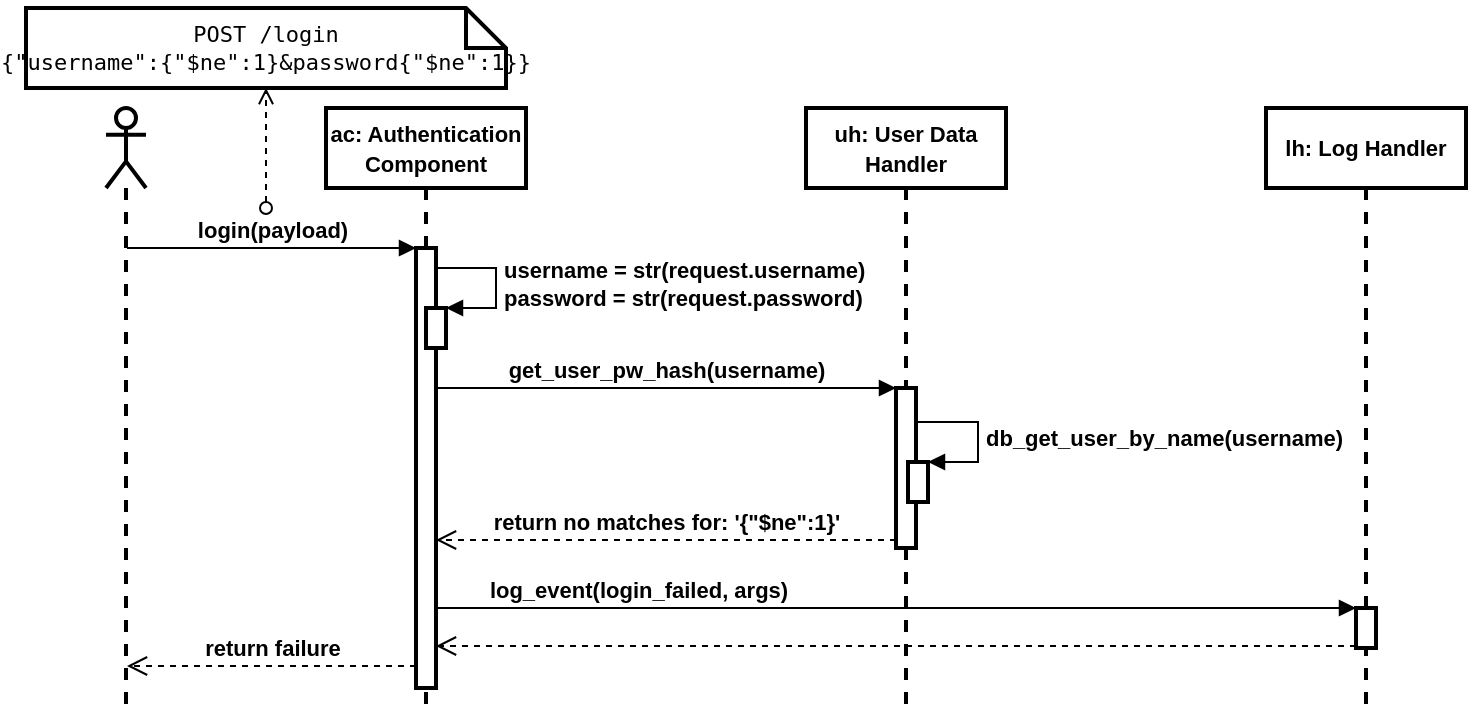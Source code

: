 <mxfile version="15.5.4" type="device"><diagram id="bgoVLGpKSHHcKGjw-SqM" name="Page-1"><mxGraphModel dx="981" dy="512" grid="1" gridSize="10" guides="1" tooltips="1" connect="1" arrows="1" fold="1" page="1" pageScale="1" pageWidth="850" pageHeight="1100" math="0" shadow="0"><root><mxCell id="0"/><mxCell id="1" parent="0"/><mxCell id="Ka3Dw8-RGKCPYXRZ3N8Q-1" value="" style="shape=umlLifeline;participant=umlActor;perimeter=lifelinePerimeter;whiteSpace=wrap;html=1;container=1;collapsible=0;recursiveResize=0;verticalAlign=top;spacingTop=36;outlineConnect=0;strokeWidth=2;" parent="1" vertex="1"><mxGeometry x="170" y="120" width="20" height="300" as="geometry"/></mxCell><mxCell id="Ka3Dw8-RGKCPYXRZ3N8Q-2" value="&lt;font style=&quot;font-size: 11px&quot;&gt;&lt;b&gt;ac: Authentication Component&lt;br&gt;&lt;/b&gt;&lt;/font&gt;" style="shape=umlLifeline;perimeter=lifelinePerimeter;whiteSpace=wrap;html=1;container=1;collapsible=0;recursiveResize=0;outlineConnect=0;strokeWidth=2;" parent="1" vertex="1"><mxGeometry x="280" y="120" width="100" height="300" as="geometry"/></mxCell><mxCell id="Ka3Dw8-RGKCPYXRZ3N8Q-4" value="" style="html=1;points=[];perimeter=orthogonalPerimeter;fontSize=11;strokeWidth=2;" parent="Ka3Dw8-RGKCPYXRZ3N8Q-2" vertex="1"><mxGeometry x="45" y="70" width="10" height="220" as="geometry"/></mxCell><mxCell id="Ka3Dw8-RGKCPYXRZ3N8Q-3" value="&lt;font style=&quot;font-size: 11px&quot;&gt;&lt;b&gt;uh: User Data Handler&lt;br&gt;&lt;/b&gt;&lt;/font&gt;" style="shape=umlLifeline;perimeter=lifelinePerimeter;whiteSpace=wrap;html=1;container=1;collapsible=0;recursiveResize=0;outlineConnect=0;strokeWidth=2;" parent="1" vertex="1"><mxGeometry x="520" y="120" width="100" height="300" as="geometry"/></mxCell><mxCell id="Ka3Dw8-RGKCPYXRZ3N8Q-11" value="" style="html=1;points=[];perimeter=orthogonalPerimeter;fontSize=11;strokeWidth=2;" parent="Ka3Dw8-RGKCPYXRZ3N8Q-3" vertex="1"><mxGeometry x="45" y="140" width="10" height="80" as="geometry"/></mxCell><mxCell id="Ka3Dw8-RGKCPYXRZ3N8Q-16" value="" style="html=1;points=[];perimeter=orthogonalPerimeter;fontSize=11;strokeWidth=2;" parent="Ka3Dw8-RGKCPYXRZ3N8Q-3" vertex="1"><mxGeometry x="51" y="177" width="10" height="20" as="geometry"/></mxCell><mxCell id="Ka3Dw8-RGKCPYXRZ3N8Q-17" value="&lt;b&gt;db_get_user_by_name(username)&lt;/b&gt;" style="edgeStyle=orthogonalEdgeStyle;html=1;align=left;spacingLeft=2;endArrow=block;rounded=0;entryX=1;entryY=0;fontSize=11;" parent="Ka3Dw8-RGKCPYXRZ3N8Q-3" target="Ka3Dw8-RGKCPYXRZ3N8Q-16" edge="1"><mxGeometry relative="1" as="geometry"><mxPoint x="56" y="157.0" as="sourcePoint"/><Array as="points"><mxPoint x="86" y="157"/></Array></mxGeometry></mxCell><mxCell id="Ka3Dw8-RGKCPYXRZ3N8Q-5" value="&lt;b&gt;login(payload)&lt;/b&gt;" style="html=1;verticalAlign=bottom;endArrow=block;entryX=0;entryY=0;rounded=0;fontSize=11;" parent="1" source="Ka3Dw8-RGKCPYXRZ3N8Q-1" target="Ka3Dw8-RGKCPYXRZ3N8Q-4" edge="1"><mxGeometry relative="1" as="geometry"><mxPoint x="255" y="190" as="sourcePoint"/></mxGeometry></mxCell><mxCell id="Ka3Dw8-RGKCPYXRZ3N8Q-7" value="&lt;pre&gt;POST /login&lt;br&gt;&lt;code&gt;{&quot;username&quot;:{&quot;$ne&quot;:1}&amp;amp;password&lt;/code&gt;&lt;code&gt;&lt;code&gt;{&quot;$ne&quot;:1}&lt;/code&gt;}&lt;/code&gt;&lt;/pre&gt;" style="shape=note;size=20;whiteSpace=wrap;html=1;fontSize=11;strokeWidth=2;" parent="1" vertex="1"><mxGeometry x="130" y="70" width="240" height="40" as="geometry"/></mxCell><mxCell id="Ka3Dw8-RGKCPYXRZ3N8Q-8" value="" style="endArrow=open;dashed=1;html=1;rounded=0;fontSize=11;entryX=0.5;entryY=1;entryDx=0;entryDy=0;entryPerimeter=0;startArrow=oval;startFill=0;endFill=0;" parent="1" target="Ka3Dw8-RGKCPYXRZ3N8Q-7" edge="1"><mxGeometry width="50" height="50" relative="1" as="geometry"><mxPoint x="250" y="170" as="sourcePoint"/><mxPoint x="280" y="110" as="targetPoint"/></mxGeometry></mxCell><mxCell id="Ka3Dw8-RGKCPYXRZ3N8Q-6" value="&lt;b&gt;return failure&lt;br&gt;&lt;/b&gt;" style="html=1;verticalAlign=bottom;endArrow=open;dashed=1;endSize=8;exitX=0;exitY=0.95;rounded=0;fontSize=11;" parent="1" source="Ka3Dw8-RGKCPYXRZ3N8Q-4" target="Ka3Dw8-RGKCPYXRZ3N8Q-1" edge="1"><mxGeometry relative="1" as="geometry"><mxPoint x="255" y="266" as="targetPoint"/></mxGeometry></mxCell><mxCell id="Ka3Dw8-RGKCPYXRZ3N8Q-12" value="&lt;b&gt;get_user_pw_hash(username)&lt;/b&gt;" style="html=1;verticalAlign=bottom;endArrow=block;entryX=0;entryY=0;rounded=0;fontSize=11;" parent="1" source="Ka3Dw8-RGKCPYXRZ3N8Q-4" target="Ka3Dw8-RGKCPYXRZ3N8Q-11" edge="1"><mxGeometry relative="1" as="geometry"><mxPoint x="435" y="220" as="sourcePoint"/></mxGeometry></mxCell><mxCell id="Ka3Dw8-RGKCPYXRZ3N8Q-14" value="" style="html=1;points=[];perimeter=orthogonalPerimeter;fontSize=11;strokeWidth=2;" parent="1" vertex="1"><mxGeometry x="330" y="220" width="10" height="20" as="geometry"/></mxCell><mxCell id="Ka3Dw8-RGKCPYXRZ3N8Q-15" value="&lt;b&gt;username = str(request.username)&lt;br&gt;password = str(request.password)&lt;/b&gt;" style="edgeStyle=orthogonalEdgeStyle;html=1;align=left;spacingLeft=2;endArrow=block;rounded=0;entryX=1;entryY=0;fontSize=11;" parent="1" target="Ka3Dw8-RGKCPYXRZ3N8Q-14" edge="1"><mxGeometry relative="1" as="geometry"><mxPoint x="335" y="200" as="sourcePoint"/><Array as="points"><mxPoint x="365" y="200"/></Array></mxGeometry></mxCell><mxCell id="Ka3Dw8-RGKCPYXRZ3N8Q-13" value="&lt;b&gt;return no matches for: '{&quot;$ne&quot;:1}' &lt;/b&gt;" style="html=1;verticalAlign=bottom;endArrow=open;dashed=1;endSize=8;exitX=0;exitY=0.95;rounded=0;fontSize=11;" parent="1" source="Ka3Dw8-RGKCPYXRZ3N8Q-11" target="Ka3Dw8-RGKCPYXRZ3N8Q-4" edge="1"><mxGeometry relative="1" as="geometry"><mxPoint x="495" y="296" as="targetPoint"/><mxPoint as="offset"/></mxGeometry></mxCell><mxCell id="Ka3Dw8-RGKCPYXRZ3N8Q-18" value="&lt;font style=&quot;font-size: 11px&quot;&gt;&lt;b&gt;lh: Log Handler&lt;br&gt;&lt;/b&gt;&lt;/font&gt;" style="shape=umlLifeline;perimeter=lifelinePerimeter;whiteSpace=wrap;html=1;container=1;collapsible=0;recursiveResize=0;outlineConnect=0;strokeWidth=2;" parent="1" vertex="1"><mxGeometry x="750" y="120" width="100" height="300" as="geometry"/></mxCell><mxCell id="Ka3Dw8-RGKCPYXRZ3N8Q-23" value="" style="html=1;points=[];perimeter=orthogonalPerimeter;fontSize=11;strokeWidth=2;" parent="Ka3Dw8-RGKCPYXRZ3N8Q-18" vertex="1"><mxGeometry x="45" y="250" width="10" height="20" as="geometry"/></mxCell><mxCell id="Ka3Dw8-RGKCPYXRZ3N8Q-25" value="" style="html=1;verticalAlign=bottom;endArrow=open;dashed=1;endSize=8;exitX=0;exitY=0.95;rounded=0;fontSize=11;" parent="1" source="Ka3Dw8-RGKCPYXRZ3N8Q-23" target="Ka3Dw8-RGKCPYXRZ3N8Q-4" edge="1"><mxGeometry relative="1" as="geometry"><mxPoint x="745" y="446" as="targetPoint"/></mxGeometry></mxCell><mxCell id="Ka3Dw8-RGKCPYXRZ3N8Q-24" value="&lt;b&gt;log_event(login_failed, args)&lt;br&gt;&lt;/b&gt;" style="html=1;verticalAlign=bottom;endArrow=block;entryX=0;entryY=0;rounded=0;fontSize=11;" parent="1" source="Ka3Dw8-RGKCPYXRZ3N8Q-4" target="Ka3Dw8-RGKCPYXRZ3N8Q-23" edge="1"><mxGeometry x="-0.562" relative="1" as="geometry"><mxPoint x="745" y="370" as="sourcePoint"/><mxPoint as="offset"/></mxGeometry></mxCell></root></mxGraphModel></diagram></mxfile>